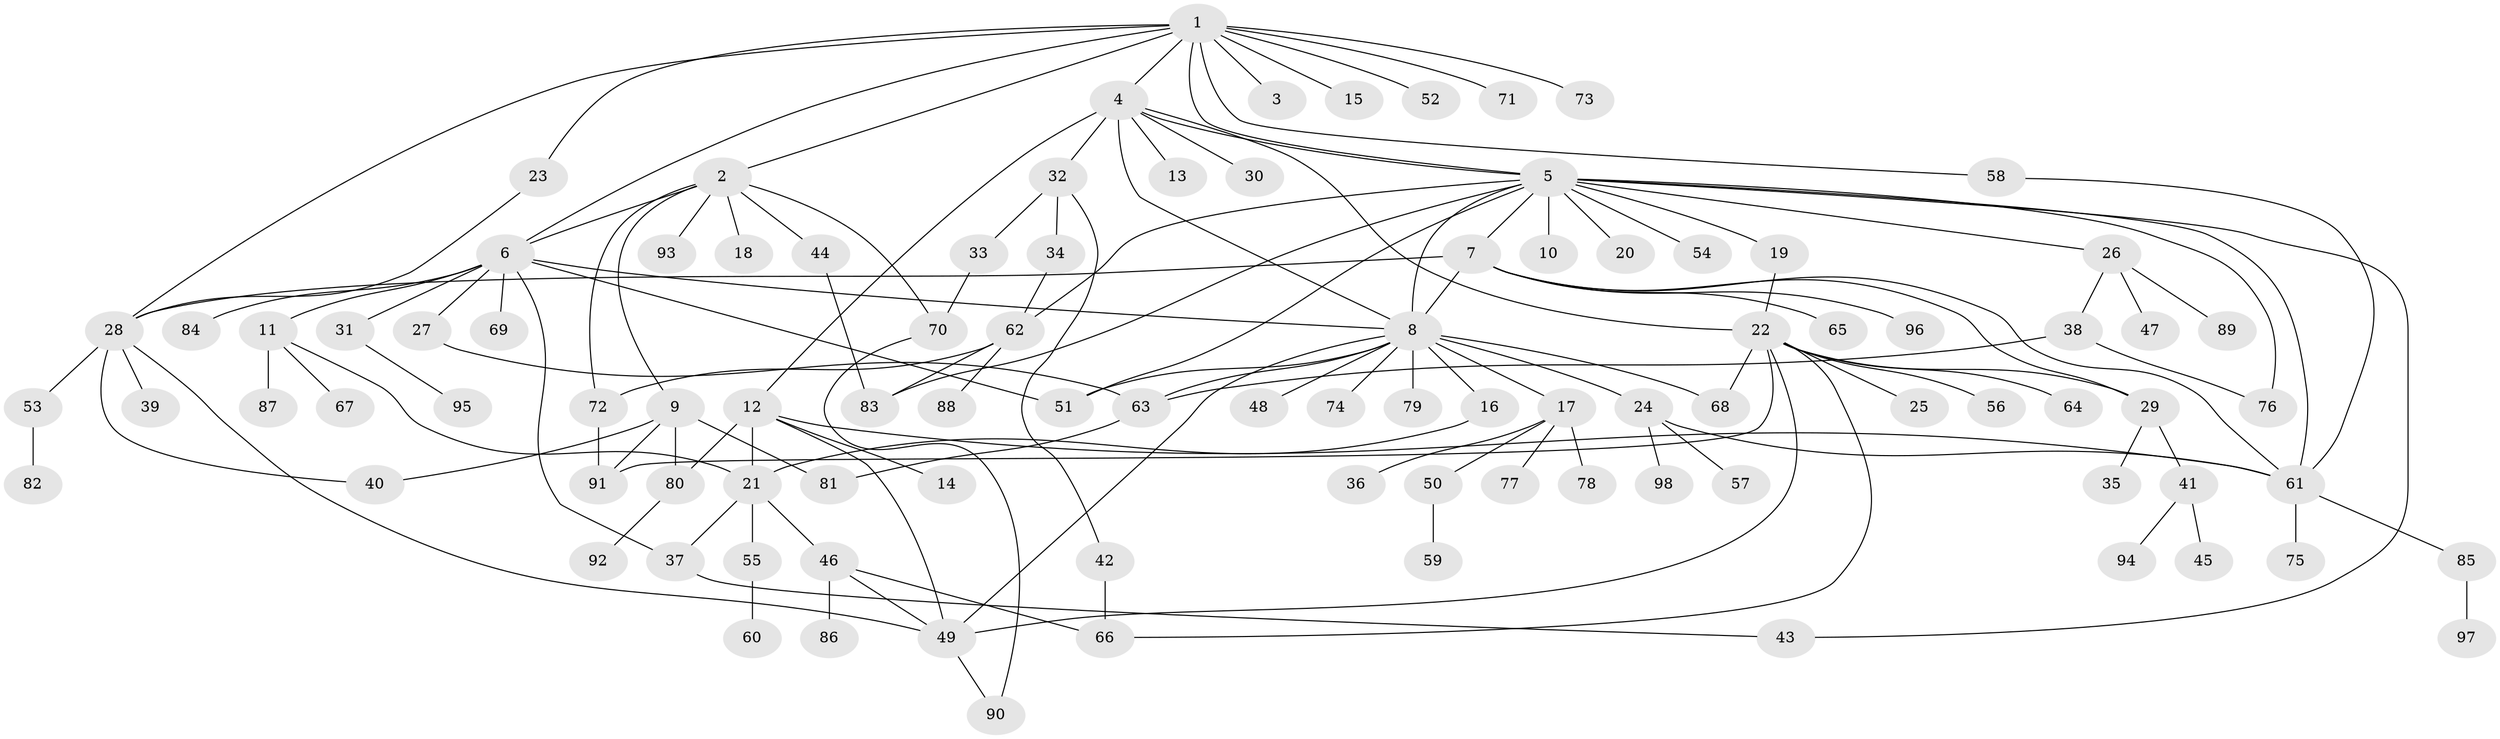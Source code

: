 // coarse degree distribution, {16: 0.027777777777777776, 7: 0.05555555555555555, 1: 0.5277777777777778, 13: 0.013888888888888888, 10: 0.013888888888888888, 6: 0.027777777777777776, 3: 0.125, 9: 0.013888888888888888, 2: 0.125, 4: 0.041666666666666664, 12: 0.013888888888888888, 5: 0.013888888888888888}
// Generated by graph-tools (version 1.1) at 2025/51/02/27/25 19:51:55]
// undirected, 98 vertices, 137 edges
graph export_dot {
graph [start="1"]
  node [color=gray90,style=filled];
  1;
  2;
  3;
  4;
  5;
  6;
  7;
  8;
  9;
  10;
  11;
  12;
  13;
  14;
  15;
  16;
  17;
  18;
  19;
  20;
  21;
  22;
  23;
  24;
  25;
  26;
  27;
  28;
  29;
  30;
  31;
  32;
  33;
  34;
  35;
  36;
  37;
  38;
  39;
  40;
  41;
  42;
  43;
  44;
  45;
  46;
  47;
  48;
  49;
  50;
  51;
  52;
  53;
  54;
  55;
  56;
  57;
  58;
  59;
  60;
  61;
  62;
  63;
  64;
  65;
  66;
  67;
  68;
  69;
  70;
  71;
  72;
  73;
  74;
  75;
  76;
  77;
  78;
  79;
  80;
  81;
  82;
  83;
  84;
  85;
  86;
  87;
  88;
  89;
  90;
  91;
  92;
  93;
  94;
  95;
  96;
  97;
  98;
  1 -- 2;
  1 -- 3;
  1 -- 4;
  1 -- 5;
  1 -- 6;
  1 -- 15;
  1 -- 23;
  1 -- 28;
  1 -- 52;
  1 -- 58;
  1 -- 71;
  1 -- 73;
  2 -- 6;
  2 -- 9;
  2 -- 18;
  2 -- 44;
  2 -- 70;
  2 -- 72;
  2 -- 93;
  4 -- 5;
  4 -- 8;
  4 -- 12;
  4 -- 13;
  4 -- 22;
  4 -- 30;
  4 -- 32;
  5 -- 7;
  5 -- 8;
  5 -- 10;
  5 -- 19;
  5 -- 20;
  5 -- 26;
  5 -- 43;
  5 -- 51;
  5 -- 54;
  5 -- 61;
  5 -- 62;
  5 -- 76;
  5 -- 83;
  6 -- 8;
  6 -- 11;
  6 -- 27;
  6 -- 31;
  6 -- 37;
  6 -- 51;
  6 -- 69;
  6 -- 84;
  7 -- 8;
  7 -- 28;
  7 -- 29;
  7 -- 61;
  7 -- 65;
  7 -- 96;
  8 -- 16;
  8 -- 17;
  8 -- 24;
  8 -- 48;
  8 -- 49;
  8 -- 51;
  8 -- 63;
  8 -- 68;
  8 -- 74;
  8 -- 79;
  9 -- 40;
  9 -- 80;
  9 -- 81;
  9 -- 91;
  11 -- 21;
  11 -- 67;
  11 -- 87;
  12 -- 14;
  12 -- 21;
  12 -- 49;
  12 -- 61;
  12 -- 80;
  16 -- 21;
  17 -- 36;
  17 -- 50;
  17 -- 77;
  17 -- 78;
  19 -- 22;
  21 -- 37;
  21 -- 46;
  21 -- 55;
  22 -- 25;
  22 -- 29;
  22 -- 49;
  22 -- 56;
  22 -- 64;
  22 -- 66;
  22 -- 68;
  22 -- 91;
  23 -- 28;
  24 -- 57;
  24 -- 61;
  24 -- 98;
  26 -- 38;
  26 -- 47;
  26 -- 89;
  27 -- 63;
  28 -- 39;
  28 -- 40;
  28 -- 49;
  28 -- 53;
  29 -- 35;
  29 -- 41;
  31 -- 95;
  32 -- 33;
  32 -- 34;
  32 -- 42;
  33 -- 70;
  34 -- 62;
  37 -- 43;
  38 -- 63;
  38 -- 76;
  41 -- 45;
  41 -- 94;
  42 -- 66;
  44 -- 83;
  46 -- 49;
  46 -- 66;
  46 -- 86;
  49 -- 90;
  50 -- 59;
  53 -- 82;
  55 -- 60;
  58 -- 61;
  61 -- 75;
  61 -- 85;
  62 -- 72;
  62 -- 83;
  62 -- 88;
  63 -- 81;
  70 -- 90;
  72 -- 91;
  80 -- 92;
  85 -- 97;
}

